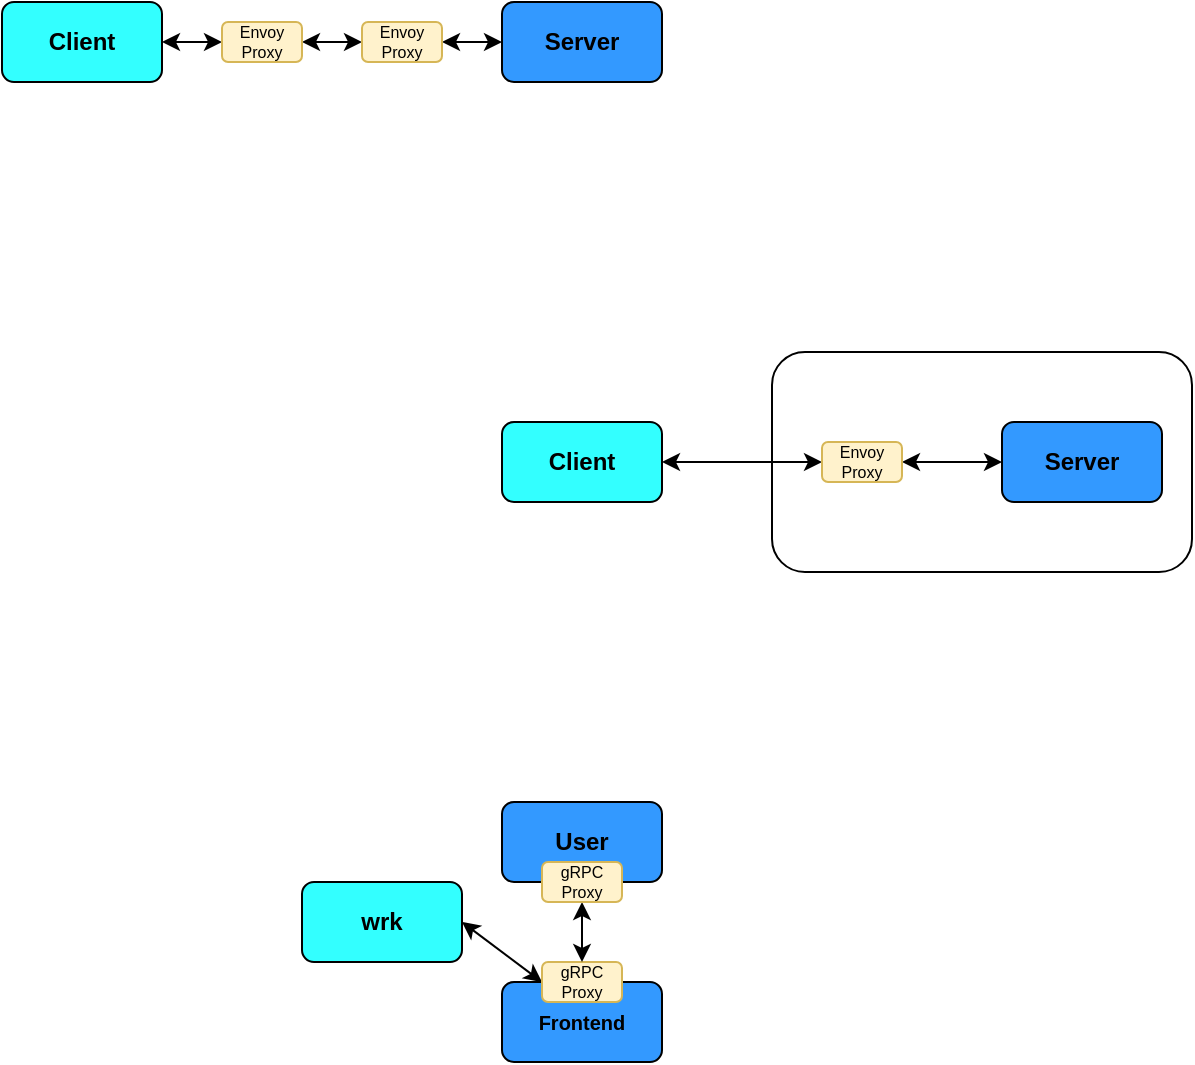 <mxfile version="15.4.0" type="device"><diagram id="3jTL9wILujPUo2YOicZB" name="Page-1"><mxGraphModel dx="631" dy="665" grid="1" gridSize="10" guides="1" tooltips="1" connect="1" arrows="1" fold="1" page="1" pageScale="1" pageWidth="850" pageHeight="1100" math="0" shadow="0"><root><mxCell id="0"/><mxCell id="1" parent="0"/><mxCell id="F3QcL2PgponPPHaAMICW-29" value="&lt;b&gt;User&lt;/b&gt;" style="rounded=1;whiteSpace=wrap;html=1;fillColor=#3399FF;" parent="1" vertex="1"><mxGeometry x="290" y="770" width="80" height="40" as="geometry"/></mxCell><mxCell id="F3QcL2PgponPPHaAMICW-18" value="" style="rounded=1;whiteSpace=wrap;html=1;" parent="1" vertex="1"><mxGeometry x="425" y="545" width="210" height="110" as="geometry"/></mxCell><mxCell id="F3QcL2PgponPPHaAMICW-7" style="edgeStyle=orthogonalEdgeStyle;rounded=0;orthogonalLoop=1;jettySize=auto;html=1;exitX=1;exitY=0.5;exitDx=0;exitDy=0;entryX=0;entryY=0.5;entryDx=0;entryDy=0;startArrow=classic;startFill=1;" parent="1" source="F3QcL2PgponPPHaAMICW-1" target="F3QcL2PgponPPHaAMICW-3" edge="1"><mxGeometry relative="1" as="geometry"/></mxCell><mxCell id="F3QcL2PgponPPHaAMICW-1" value="&lt;b&gt;Client&lt;/b&gt;" style="rounded=1;whiteSpace=wrap;html=1;fillColor=#33FFFF;" parent="1" vertex="1"><mxGeometry x="40" y="370" width="80" height="40" as="geometry"/></mxCell><mxCell id="F3QcL2PgponPPHaAMICW-8" style="edgeStyle=orthogonalEdgeStyle;rounded=0;orthogonalLoop=1;jettySize=auto;html=1;exitX=1;exitY=0.5;exitDx=0;exitDy=0;entryX=0;entryY=0.5;entryDx=0;entryDy=0;startArrow=classic;startFill=1;" parent="1" source="F3QcL2PgponPPHaAMICW-3" target="F3QcL2PgponPPHaAMICW-5" edge="1"><mxGeometry relative="1" as="geometry"/></mxCell><mxCell id="F3QcL2PgponPPHaAMICW-3" value="&lt;font style=&quot;font-size: 8px&quot;&gt;Envoy Proxy&lt;/font&gt;" style="rounded=1;whiteSpace=wrap;html=1;fontSize=7;fillColor=#fff2cc;strokeColor=#d6b656;" parent="1" vertex="1"><mxGeometry x="150" y="380" width="40" height="20" as="geometry"/></mxCell><mxCell id="F3QcL2PgponPPHaAMICW-4" value="&lt;b&gt;Server&lt;/b&gt;" style="rounded=1;whiteSpace=wrap;html=1;fillColor=#3399FF;" parent="1" vertex="1"><mxGeometry x="290" y="370" width="80" height="40" as="geometry"/></mxCell><mxCell id="F3QcL2PgponPPHaAMICW-9" style="edgeStyle=orthogonalEdgeStyle;rounded=0;orthogonalLoop=1;jettySize=auto;html=1;exitX=1;exitY=0.5;exitDx=0;exitDy=0;entryX=0;entryY=0.5;entryDx=0;entryDy=0;startArrow=classic;startFill=1;" parent="1" source="F3QcL2PgponPPHaAMICW-5" target="F3QcL2PgponPPHaAMICW-4" edge="1"><mxGeometry relative="1" as="geometry"/></mxCell><mxCell id="F3QcL2PgponPPHaAMICW-5" value="&lt;font style=&quot;font-size: 8px&quot;&gt;Envoy Proxy&lt;/font&gt;" style="rounded=1;whiteSpace=wrap;html=1;fontSize=7;fillColor=#fff2cc;strokeColor=#d6b656;" parent="1" vertex="1"><mxGeometry x="220" y="380" width="40" height="20" as="geometry"/></mxCell><mxCell id="F3QcL2PgponPPHaAMICW-11" value="&lt;b&gt;Client&lt;/b&gt;" style="rounded=1;whiteSpace=wrap;html=1;fillColor=#33FFFF;" parent="1" vertex="1"><mxGeometry x="290" y="580" width="80" height="40" as="geometry"/></mxCell><mxCell id="F3QcL2PgponPPHaAMICW-12" style="edgeStyle=orthogonalEdgeStyle;rounded=0;orthogonalLoop=1;jettySize=auto;html=1;exitX=1;exitY=0.5;exitDx=0;exitDy=0;entryX=0;entryY=0.5;entryDx=0;entryDy=0;startArrow=classic;startFill=1;" parent="1" source="F3QcL2PgponPPHaAMICW-11" target="F3QcL2PgponPPHaAMICW-16" edge="1"><mxGeometry relative="1" as="geometry"><mxPoint x="440" y="600" as="sourcePoint"/></mxGeometry></mxCell><mxCell id="F3QcL2PgponPPHaAMICW-14" value="&lt;b&gt;Server&lt;/b&gt;" style="rounded=1;whiteSpace=wrap;html=1;fillColor=#3399FF;" parent="1" vertex="1"><mxGeometry x="540" y="580" width="80" height="40" as="geometry"/></mxCell><mxCell id="F3QcL2PgponPPHaAMICW-15" style="edgeStyle=orthogonalEdgeStyle;rounded=0;orthogonalLoop=1;jettySize=auto;html=1;exitX=1;exitY=0.5;exitDx=0;exitDy=0;entryX=0;entryY=0.5;entryDx=0;entryDy=0;startArrow=classic;startFill=1;" parent="1" source="F3QcL2PgponPPHaAMICW-16" target="F3QcL2PgponPPHaAMICW-14" edge="1"><mxGeometry relative="1" as="geometry"/></mxCell><mxCell id="F3QcL2PgponPPHaAMICW-16" value="&lt;font style=&quot;font-size: 8px&quot;&gt;Envoy Proxy&lt;/font&gt;" style="rounded=1;whiteSpace=wrap;html=1;fontSize=7;fillColor=#fff2cc;strokeColor=#d6b656;" parent="1" vertex="1"><mxGeometry x="450" y="590" width="40" height="20" as="geometry"/></mxCell><mxCell id="F3QcL2PgponPPHaAMICW-33" style="rounded=0;orthogonalLoop=1;jettySize=auto;html=1;exitX=1;exitY=0.5;exitDx=0;exitDy=0;entryX=0;entryY=0.5;entryDx=0;entryDy=0;startArrow=classic;startFill=1;" parent="1" source="F3QcL2PgponPPHaAMICW-22" target="F3QcL2PgponPPHaAMICW-27" edge="1"><mxGeometry relative="1" as="geometry"/></mxCell><mxCell id="F3QcL2PgponPPHaAMICW-22" value="&lt;b&gt;wrk&lt;/b&gt;" style="rounded=1;whiteSpace=wrap;html=1;fillColor=#33FFFF;" parent="1" vertex="1"><mxGeometry x="190" y="810" width="80" height="40" as="geometry"/></mxCell><mxCell id="F3QcL2PgponPPHaAMICW-25" value="&lt;b&gt;&lt;font style=&quot;font-size: 10px&quot;&gt;Frontend&lt;/font&gt;&lt;/b&gt;" style="rounded=1;whiteSpace=wrap;html=1;fillColor=#3399FF;" parent="1" vertex="1"><mxGeometry x="290" y="860" width="80" height="40" as="geometry"/></mxCell><mxCell id="F3QcL2PgponPPHaAMICW-27" value="&lt;font style=&quot;font-size: 8px&quot;&gt;gRPC Proxy&lt;/font&gt;" style="rounded=1;whiteSpace=wrap;html=1;fontSize=7;fillColor=#fff2cc;strokeColor=#d6b656;" parent="1" vertex="1"><mxGeometry x="310" y="850" width="40" height="20" as="geometry"/></mxCell><mxCell id="F3QcL2PgponPPHaAMICW-34" style="edgeStyle=none;rounded=0;orthogonalLoop=1;jettySize=auto;html=1;exitX=0.5;exitY=1;exitDx=0;exitDy=0;entryX=0.5;entryY=0;entryDx=0;entryDy=0;startArrow=classic;startFill=1;" parent="1" source="F3QcL2PgponPPHaAMICW-28" target="F3QcL2PgponPPHaAMICW-27" edge="1"><mxGeometry relative="1" as="geometry"/></mxCell><mxCell id="F3QcL2PgponPPHaAMICW-28" value="&lt;font style=&quot;font-size: 8px&quot;&gt;gRPC Proxy&lt;/font&gt;" style="rounded=1;whiteSpace=wrap;html=1;fontSize=7;fillColor=#fff2cc;strokeColor=#d6b656;" parent="1" vertex="1"><mxGeometry x="310" y="800" width="40" height="20" as="geometry"/></mxCell></root></mxGraphModel></diagram></mxfile>